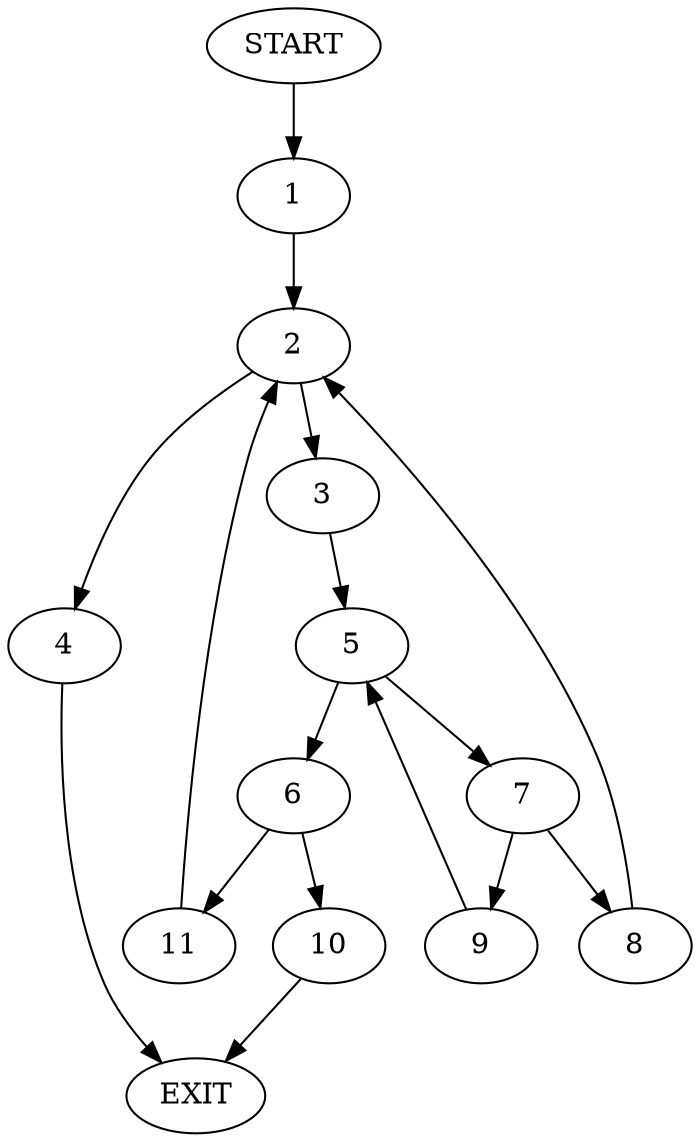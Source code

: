 digraph {
0 [label="START"]
12 [label="EXIT"]
0 -> 1
1 -> 2
2 -> 3
2 -> 4
4 -> 12
3 -> 5
5 -> 6
5 -> 7
7 -> 8
7 -> 9
6 -> 10
6 -> 11
8 -> 2
9 -> 5
10 -> 12
11 -> 2
}
